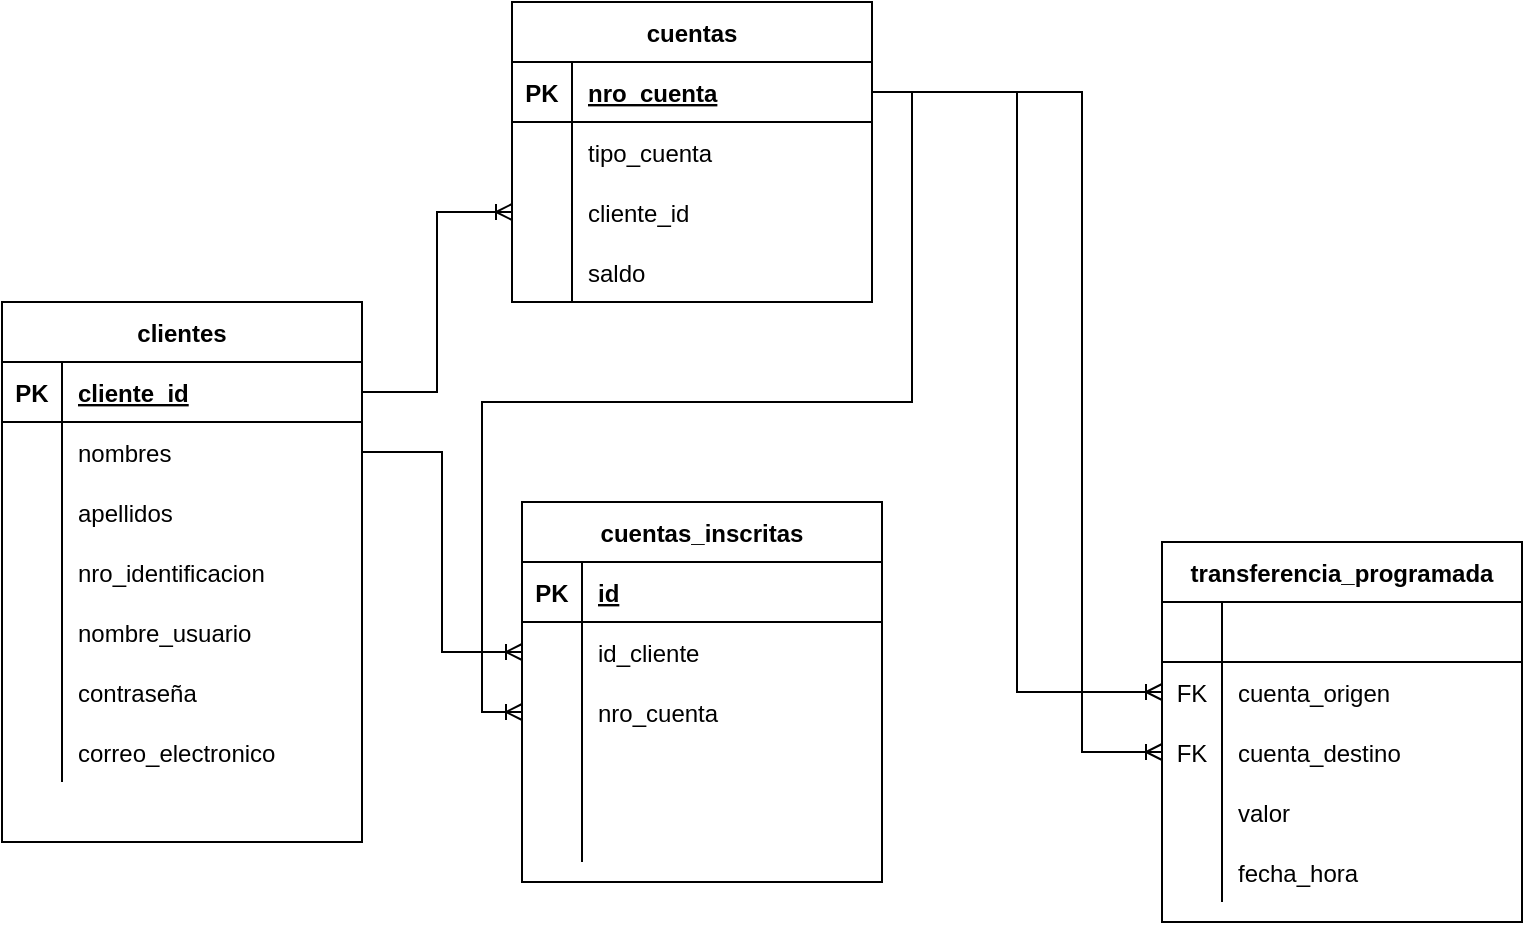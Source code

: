 <mxfile version="14.4.3" type="github">
  <diagram id="R2lEEEUBdFMjLlhIrx00" name="Page-1">
    <mxGraphModel dx="868" dy="450" grid="1" gridSize="10" guides="1" tooltips="1" connect="1" arrows="1" fold="1" page="1" pageScale="1" pageWidth="850" pageHeight="1100" math="0" shadow="0" extFonts="Permanent Marker^https://fonts.googleapis.com/css?family=Permanent+Marker">
      <root>
        <mxCell id="0" />
        <mxCell id="1" parent="0" />
        <mxCell id="7D0EX9m-PIZurI6av7yO-1" value="clientes" style="shape=table;startSize=30;container=1;collapsible=1;childLayout=tableLayout;fixedRows=1;rowLines=0;fontStyle=1;align=center;resizeLast=1;" vertex="1" parent="1">
          <mxGeometry x="80" y="650" width="180" height="270" as="geometry" />
        </mxCell>
        <mxCell id="7D0EX9m-PIZurI6av7yO-2" value="" style="shape=partialRectangle;collapsible=0;dropTarget=0;pointerEvents=0;fillColor=none;top=0;left=0;bottom=1;right=0;points=[[0,0.5],[1,0.5]];portConstraint=eastwest;" vertex="1" parent="7D0EX9m-PIZurI6av7yO-1">
          <mxGeometry y="30" width="180" height="30" as="geometry" />
        </mxCell>
        <mxCell id="7D0EX9m-PIZurI6av7yO-3" value="PK" style="shape=partialRectangle;connectable=0;fillColor=none;top=0;left=0;bottom=0;right=0;fontStyle=1;overflow=hidden;" vertex="1" parent="7D0EX9m-PIZurI6av7yO-2">
          <mxGeometry width="30" height="30" as="geometry" />
        </mxCell>
        <mxCell id="7D0EX9m-PIZurI6av7yO-4" value="cliente_id" style="shape=partialRectangle;connectable=0;fillColor=none;top=0;left=0;bottom=0;right=0;align=left;spacingLeft=6;fontStyle=5;overflow=hidden;" vertex="1" parent="7D0EX9m-PIZurI6av7yO-2">
          <mxGeometry x="30" width="150" height="30" as="geometry" />
        </mxCell>
        <mxCell id="7D0EX9m-PIZurI6av7yO-5" value="" style="shape=partialRectangle;collapsible=0;dropTarget=0;pointerEvents=0;fillColor=none;top=0;left=0;bottom=0;right=0;points=[[0,0.5],[1,0.5]];portConstraint=eastwest;" vertex="1" parent="7D0EX9m-PIZurI6av7yO-1">
          <mxGeometry y="60" width="180" height="30" as="geometry" />
        </mxCell>
        <mxCell id="7D0EX9m-PIZurI6av7yO-6" value="" style="shape=partialRectangle;connectable=0;fillColor=none;top=0;left=0;bottom=0;right=0;editable=1;overflow=hidden;" vertex="1" parent="7D0EX9m-PIZurI6av7yO-5">
          <mxGeometry width="30" height="30" as="geometry" />
        </mxCell>
        <mxCell id="7D0EX9m-PIZurI6av7yO-7" value="nombres" style="shape=partialRectangle;connectable=0;fillColor=none;top=0;left=0;bottom=0;right=0;align=left;spacingLeft=6;overflow=hidden;" vertex="1" parent="7D0EX9m-PIZurI6av7yO-5">
          <mxGeometry x="30" width="150" height="30" as="geometry" />
        </mxCell>
        <mxCell id="7D0EX9m-PIZurI6av7yO-8" value="" style="shape=partialRectangle;collapsible=0;dropTarget=0;pointerEvents=0;fillColor=none;top=0;left=0;bottom=0;right=0;points=[[0,0.5],[1,0.5]];portConstraint=eastwest;" vertex="1" parent="7D0EX9m-PIZurI6av7yO-1">
          <mxGeometry y="90" width="180" height="30" as="geometry" />
        </mxCell>
        <mxCell id="7D0EX9m-PIZurI6av7yO-9" value="" style="shape=partialRectangle;connectable=0;fillColor=none;top=0;left=0;bottom=0;right=0;editable=1;overflow=hidden;" vertex="1" parent="7D0EX9m-PIZurI6av7yO-8">
          <mxGeometry width="30" height="30" as="geometry" />
        </mxCell>
        <mxCell id="7D0EX9m-PIZurI6av7yO-10" value="apellidos" style="shape=partialRectangle;connectable=0;fillColor=none;top=0;left=0;bottom=0;right=0;align=left;spacingLeft=6;overflow=hidden;" vertex="1" parent="7D0EX9m-PIZurI6av7yO-8">
          <mxGeometry x="30" width="150" height="30" as="geometry" />
        </mxCell>
        <mxCell id="7D0EX9m-PIZurI6av7yO-11" value="" style="shape=partialRectangle;collapsible=0;dropTarget=0;pointerEvents=0;fillColor=none;top=0;left=0;bottom=0;right=0;points=[[0,0.5],[1,0.5]];portConstraint=eastwest;" vertex="1" parent="7D0EX9m-PIZurI6av7yO-1">
          <mxGeometry y="120" width="180" height="30" as="geometry" />
        </mxCell>
        <mxCell id="7D0EX9m-PIZurI6av7yO-12" value="" style="shape=partialRectangle;connectable=0;fillColor=none;top=0;left=0;bottom=0;right=0;editable=1;overflow=hidden;" vertex="1" parent="7D0EX9m-PIZurI6av7yO-11">
          <mxGeometry width="30" height="30" as="geometry" />
        </mxCell>
        <mxCell id="7D0EX9m-PIZurI6av7yO-13" value="nro_identificacion" style="shape=partialRectangle;connectable=0;fillColor=none;top=0;left=0;bottom=0;right=0;align=left;spacingLeft=6;overflow=hidden;" vertex="1" parent="7D0EX9m-PIZurI6av7yO-11">
          <mxGeometry x="30" width="150" height="30" as="geometry" />
        </mxCell>
        <mxCell id="7D0EX9m-PIZurI6av7yO-36" value="" style="shape=partialRectangle;collapsible=0;dropTarget=0;pointerEvents=0;fillColor=none;top=0;left=0;bottom=0;right=0;points=[[0,0.5],[1,0.5]];portConstraint=eastwest;" vertex="1" parent="7D0EX9m-PIZurI6av7yO-1">
          <mxGeometry y="150" width="180" height="30" as="geometry" />
        </mxCell>
        <mxCell id="7D0EX9m-PIZurI6av7yO-37" value="" style="shape=partialRectangle;connectable=0;fillColor=none;top=0;left=0;bottom=0;right=0;editable=1;overflow=hidden;" vertex="1" parent="7D0EX9m-PIZurI6av7yO-36">
          <mxGeometry width="30" height="30" as="geometry" />
        </mxCell>
        <mxCell id="7D0EX9m-PIZurI6av7yO-38" value="nombre_usuario" style="shape=partialRectangle;connectable=0;fillColor=none;top=0;left=0;bottom=0;right=0;align=left;spacingLeft=6;overflow=hidden;" vertex="1" parent="7D0EX9m-PIZurI6av7yO-36">
          <mxGeometry x="30" width="150" height="30" as="geometry" />
        </mxCell>
        <mxCell id="7D0EX9m-PIZurI6av7yO-40" value="" style="shape=partialRectangle;collapsible=0;dropTarget=0;pointerEvents=0;fillColor=none;top=0;left=0;bottom=0;right=0;points=[[0,0.5],[1,0.5]];portConstraint=eastwest;" vertex="1" parent="7D0EX9m-PIZurI6av7yO-1">
          <mxGeometry y="180" width="180" height="30" as="geometry" />
        </mxCell>
        <mxCell id="7D0EX9m-PIZurI6av7yO-41" value="" style="shape=partialRectangle;connectable=0;fillColor=none;top=0;left=0;bottom=0;right=0;editable=1;overflow=hidden;" vertex="1" parent="7D0EX9m-PIZurI6av7yO-40">
          <mxGeometry width="30" height="30" as="geometry" />
        </mxCell>
        <mxCell id="7D0EX9m-PIZurI6av7yO-42" value="contraseña" style="shape=partialRectangle;connectable=0;fillColor=none;top=0;left=0;bottom=0;right=0;align=left;spacingLeft=6;overflow=hidden;" vertex="1" parent="7D0EX9m-PIZurI6av7yO-40">
          <mxGeometry x="30" width="150" height="30" as="geometry" />
        </mxCell>
        <mxCell id="7D0EX9m-PIZurI6av7yO-67" value="" style="shape=partialRectangle;collapsible=0;dropTarget=0;pointerEvents=0;fillColor=none;top=0;left=0;bottom=0;right=0;points=[[0,0.5],[1,0.5]];portConstraint=eastwest;" vertex="1" parent="7D0EX9m-PIZurI6av7yO-1">
          <mxGeometry y="210" width="180" height="30" as="geometry" />
        </mxCell>
        <mxCell id="7D0EX9m-PIZurI6av7yO-68" value="" style="shape=partialRectangle;connectable=0;fillColor=none;top=0;left=0;bottom=0;right=0;editable=1;overflow=hidden;" vertex="1" parent="7D0EX9m-PIZurI6av7yO-67">
          <mxGeometry width="30" height="30" as="geometry" />
        </mxCell>
        <mxCell id="7D0EX9m-PIZurI6av7yO-69" value="correo_electronico" style="shape=partialRectangle;connectable=0;fillColor=none;top=0;left=0;bottom=0;right=0;align=left;spacingLeft=6;overflow=hidden;" vertex="1" parent="7D0EX9m-PIZurI6av7yO-67">
          <mxGeometry x="30" width="150" height="30" as="geometry" />
        </mxCell>
        <mxCell id="7D0EX9m-PIZurI6av7yO-14" value="cuentas" style="shape=table;startSize=30;container=1;collapsible=1;childLayout=tableLayout;fixedRows=1;rowLines=0;fontStyle=1;align=center;resizeLast=1;" vertex="1" parent="1">
          <mxGeometry x="335" y="500" width="180" height="150" as="geometry" />
        </mxCell>
        <mxCell id="7D0EX9m-PIZurI6av7yO-15" value="" style="shape=partialRectangle;collapsible=0;dropTarget=0;pointerEvents=0;fillColor=none;top=0;left=0;bottom=1;right=0;points=[[0,0.5],[1,0.5]];portConstraint=eastwest;" vertex="1" parent="7D0EX9m-PIZurI6av7yO-14">
          <mxGeometry y="30" width="180" height="30" as="geometry" />
        </mxCell>
        <mxCell id="7D0EX9m-PIZurI6av7yO-16" value="PK" style="shape=partialRectangle;connectable=0;fillColor=none;top=0;left=0;bottom=0;right=0;fontStyle=1;overflow=hidden;" vertex="1" parent="7D0EX9m-PIZurI6av7yO-15">
          <mxGeometry width="30" height="30" as="geometry" />
        </mxCell>
        <mxCell id="7D0EX9m-PIZurI6av7yO-17" value="nro_cuenta" style="shape=partialRectangle;connectable=0;fillColor=none;top=0;left=0;bottom=0;right=0;align=left;spacingLeft=6;fontStyle=5;overflow=hidden;" vertex="1" parent="7D0EX9m-PIZurI6av7yO-15">
          <mxGeometry x="30" width="150" height="30" as="geometry" />
        </mxCell>
        <mxCell id="7D0EX9m-PIZurI6av7yO-18" value="" style="shape=partialRectangle;collapsible=0;dropTarget=0;pointerEvents=0;fillColor=none;top=0;left=0;bottom=0;right=0;points=[[0,0.5],[1,0.5]];portConstraint=eastwest;" vertex="1" parent="7D0EX9m-PIZurI6av7yO-14">
          <mxGeometry y="60" width="180" height="30" as="geometry" />
        </mxCell>
        <mxCell id="7D0EX9m-PIZurI6av7yO-19" value="" style="shape=partialRectangle;connectable=0;fillColor=none;top=0;left=0;bottom=0;right=0;editable=1;overflow=hidden;" vertex="1" parent="7D0EX9m-PIZurI6av7yO-18">
          <mxGeometry width="30" height="30" as="geometry" />
        </mxCell>
        <mxCell id="7D0EX9m-PIZurI6av7yO-20" value="tipo_cuenta" style="shape=partialRectangle;connectable=0;fillColor=none;top=0;left=0;bottom=0;right=0;align=left;spacingLeft=6;overflow=hidden;" vertex="1" parent="7D0EX9m-PIZurI6av7yO-18">
          <mxGeometry x="30" width="150" height="30" as="geometry" />
        </mxCell>
        <mxCell id="7D0EX9m-PIZurI6av7yO-21" value="" style="shape=partialRectangle;collapsible=0;dropTarget=0;pointerEvents=0;fillColor=none;top=0;left=0;bottom=0;right=0;points=[[0,0.5],[1,0.5]];portConstraint=eastwest;" vertex="1" parent="7D0EX9m-PIZurI6av7yO-14">
          <mxGeometry y="90" width="180" height="30" as="geometry" />
        </mxCell>
        <mxCell id="7D0EX9m-PIZurI6av7yO-22" value="" style="shape=partialRectangle;connectable=0;fillColor=none;top=0;left=0;bottom=0;right=0;editable=1;overflow=hidden;" vertex="1" parent="7D0EX9m-PIZurI6av7yO-21">
          <mxGeometry width="30" height="30" as="geometry" />
        </mxCell>
        <mxCell id="7D0EX9m-PIZurI6av7yO-23" value="cliente_id" style="shape=partialRectangle;connectable=0;fillColor=none;top=0;left=0;bottom=0;right=0;align=left;spacingLeft=6;overflow=hidden;" vertex="1" parent="7D0EX9m-PIZurI6av7yO-21">
          <mxGeometry x="30" width="150" height="30" as="geometry" />
        </mxCell>
        <mxCell id="7D0EX9m-PIZurI6av7yO-24" value="" style="shape=partialRectangle;collapsible=0;dropTarget=0;pointerEvents=0;fillColor=none;top=0;left=0;bottom=0;right=0;points=[[0,0.5],[1,0.5]];portConstraint=eastwest;" vertex="1" parent="7D0EX9m-PIZurI6av7yO-14">
          <mxGeometry y="120" width="180" height="30" as="geometry" />
        </mxCell>
        <mxCell id="7D0EX9m-PIZurI6av7yO-25" value="" style="shape=partialRectangle;connectable=0;fillColor=none;top=0;left=0;bottom=0;right=0;editable=1;overflow=hidden;" vertex="1" parent="7D0EX9m-PIZurI6av7yO-24">
          <mxGeometry width="30" height="30" as="geometry" />
        </mxCell>
        <mxCell id="7D0EX9m-PIZurI6av7yO-26" value="saldo" style="shape=partialRectangle;connectable=0;fillColor=none;top=0;left=0;bottom=0;right=0;align=left;spacingLeft=6;overflow=hidden;" vertex="1" parent="7D0EX9m-PIZurI6av7yO-24">
          <mxGeometry x="30" width="150" height="30" as="geometry" />
        </mxCell>
        <mxCell id="7D0EX9m-PIZurI6av7yO-28" style="edgeStyle=orthogonalEdgeStyle;rounded=0;orthogonalLoop=1;jettySize=auto;html=1;endArrow=ERoneToMany;endFill=0;" edge="1" parent="1" source="7D0EX9m-PIZurI6av7yO-2" target="7D0EX9m-PIZurI6av7yO-21">
          <mxGeometry relative="1" as="geometry" />
        </mxCell>
        <mxCell id="7D0EX9m-PIZurI6av7yO-43" value="transferencia_programada" style="shape=table;startSize=30;container=1;collapsible=1;childLayout=tableLayout;fixedRows=1;rowLines=0;fontStyle=1;align=center;resizeLast=1;" vertex="1" parent="1">
          <mxGeometry x="660" y="770" width="180" height="190" as="geometry" />
        </mxCell>
        <mxCell id="7D0EX9m-PIZurI6av7yO-44" value="" style="shape=partialRectangle;collapsible=0;dropTarget=0;pointerEvents=0;fillColor=none;top=0;left=0;bottom=1;right=0;points=[[0,0.5],[1,0.5]];portConstraint=eastwest;" vertex="1" parent="7D0EX9m-PIZurI6av7yO-43">
          <mxGeometry y="30" width="180" height="30" as="geometry" />
        </mxCell>
        <mxCell id="7D0EX9m-PIZurI6av7yO-45" value="" style="shape=partialRectangle;connectable=0;fillColor=none;top=0;left=0;bottom=0;right=0;fontStyle=1;overflow=hidden;" vertex="1" parent="7D0EX9m-PIZurI6av7yO-44">
          <mxGeometry width="30" height="30" as="geometry" />
        </mxCell>
        <mxCell id="7D0EX9m-PIZurI6av7yO-46" value="" style="shape=partialRectangle;connectable=0;fillColor=none;top=0;left=0;bottom=0;right=0;align=left;spacingLeft=6;fontStyle=5;overflow=hidden;" vertex="1" parent="7D0EX9m-PIZurI6av7yO-44">
          <mxGeometry x="30" width="150" height="30" as="geometry" />
        </mxCell>
        <mxCell id="7D0EX9m-PIZurI6av7yO-57" value="" style="shape=partialRectangle;collapsible=0;dropTarget=0;pointerEvents=0;fillColor=none;top=0;left=0;bottom=0;right=0;points=[[0,0.5],[1,0.5]];portConstraint=eastwest;" vertex="1" parent="7D0EX9m-PIZurI6av7yO-43">
          <mxGeometry y="60" width="180" height="30" as="geometry" />
        </mxCell>
        <mxCell id="7D0EX9m-PIZurI6av7yO-58" value="FK" style="shape=partialRectangle;connectable=0;fillColor=none;top=0;left=0;bottom=0;right=0;fontStyle=0;overflow=hidden;" vertex="1" parent="7D0EX9m-PIZurI6av7yO-57">
          <mxGeometry width="30" height="30" as="geometry" />
        </mxCell>
        <mxCell id="7D0EX9m-PIZurI6av7yO-59" value="cuenta_origen" style="shape=partialRectangle;connectable=0;fillColor=none;top=0;left=0;bottom=0;right=0;align=left;spacingLeft=6;fontStyle=0;overflow=hidden;" vertex="1" parent="7D0EX9m-PIZurI6av7yO-57">
          <mxGeometry x="30" width="150" height="30" as="geometry" />
        </mxCell>
        <mxCell id="7D0EX9m-PIZurI6av7yO-61" value="" style="shape=partialRectangle;collapsible=0;dropTarget=0;pointerEvents=0;fillColor=none;top=0;left=0;bottom=0;right=0;points=[[0,0.5],[1,0.5]];portConstraint=eastwest;" vertex="1" parent="7D0EX9m-PIZurI6av7yO-43">
          <mxGeometry y="90" width="180" height="30" as="geometry" />
        </mxCell>
        <mxCell id="7D0EX9m-PIZurI6av7yO-62" value="FK" style="shape=partialRectangle;connectable=0;fillColor=none;top=0;left=0;bottom=0;right=0;fontStyle=0;overflow=hidden;" vertex="1" parent="7D0EX9m-PIZurI6av7yO-61">
          <mxGeometry width="30" height="30" as="geometry" />
        </mxCell>
        <mxCell id="7D0EX9m-PIZurI6av7yO-63" value="cuenta_destino" style="shape=partialRectangle;connectable=0;fillColor=none;top=0;left=0;bottom=0;right=0;align=left;spacingLeft=6;fontStyle=0;overflow=hidden;" vertex="1" parent="7D0EX9m-PIZurI6av7yO-61">
          <mxGeometry x="30" width="150" height="30" as="geometry" />
        </mxCell>
        <mxCell id="7D0EX9m-PIZurI6av7yO-47" value="" style="shape=partialRectangle;collapsible=0;dropTarget=0;pointerEvents=0;fillColor=none;top=0;left=0;bottom=0;right=0;points=[[0,0.5],[1,0.5]];portConstraint=eastwest;" vertex="1" parent="7D0EX9m-PIZurI6av7yO-43">
          <mxGeometry y="120" width="180" height="30" as="geometry" />
        </mxCell>
        <mxCell id="7D0EX9m-PIZurI6av7yO-48" value="" style="shape=partialRectangle;connectable=0;fillColor=none;top=0;left=0;bottom=0;right=0;editable=1;overflow=hidden;" vertex="1" parent="7D0EX9m-PIZurI6av7yO-47">
          <mxGeometry width="30" height="30" as="geometry" />
        </mxCell>
        <mxCell id="7D0EX9m-PIZurI6av7yO-49" value="valor" style="shape=partialRectangle;connectable=0;fillColor=none;top=0;left=0;bottom=0;right=0;align=left;spacingLeft=6;overflow=hidden;" vertex="1" parent="7D0EX9m-PIZurI6av7yO-47">
          <mxGeometry x="30" width="150" height="30" as="geometry" />
        </mxCell>
        <mxCell id="7D0EX9m-PIZurI6av7yO-50" value="" style="shape=partialRectangle;collapsible=0;dropTarget=0;pointerEvents=0;fillColor=none;top=0;left=0;bottom=0;right=0;points=[[0,0.5],[1,0.5]];portConstraint=eastwest;" vertex="1" parent="7D0EX9m-PIZurI6av7yO-43">
          <mxGeometry y="150" width="180" height="30" as="geometry" />
        </mxCell>
        <mxCell id="7D0EX9m-PIZurI6av7yO-51" value="" style="shape=partialRectangle;connectable=0;fillColor=none;top=0;left=0;bottom=0;right=0;editable=1;overflow=hidden;" vertex="1" parent="7D0EX9m-PIZurI6av7yO-50">
          <mxGeometry width="30" height="30" as="geometry" />
        </mxCell>
        <mxCell id="7D0EX9m-PIZurI6av7yO-52" value="fecha_hora" style="shape=partialRectangle;connectable=0;fillColor=none;top=0;left=0;bottom=0;right=0;align=left;spacingLeft=6;overflow=hidden;" vertex="1" parent="7D0EX9m-PIZurI6av7yO-50">
          <mxGeometry x="30" width="150" height="30" as="geometry" />
        </mxCell>
        <mxCell id="7D0EX9m-PIZurI6av7yO-64" style="edgeStyle=orthogonalEdgeStyle;rounded=0;orthogonalLoop=1;jettySize=auto;html=1;endArrow=ERoneToMany;endFill=0;" edge="1" parent="1" source="7D0EX9m-PIZurI6av7yO-15" target="7D0EX9m-PIZurI6av7yO-57">
          <mxGeometry relative="1" as="geometry" />
        </mxCell>
        <mxCell id="7D0EX9m-PIZurI6av7yO-65" style="edgeStyle=orthogonalEdgeStyle;rounded=0;orthogonalLoop=1;jettySize=auto;html=1;endArrow=ERoneToMany;endFill=0;" edge="1" parent="1" source="7D0EX9m-PIZurI6av7yO-15" target="7D0EX9m-PIZurI6av7yO-61">
          <mxGeometry relative="1" as="geometry">
            <Array as="points">
              <mxPoint x="620" y="545" />
              <mxPoint x="620" y="875" />
            </Array>
          </mxGeometry>
        </mxCell>
        <mxCell id="7D0EX9m-PIZurI6av7yO-70" value="cuentas_inscritas" style="shape=table;startSize=30;container=1;collapsible=1;childLayout=tableLayout;fixedRows=1;rowLines=0;fontStyle=1;align=center;resizeLast=1;" vertex="1" parent="1">
          <mxGeometry x="340" y="750" width="180" height="190" as="geometry" />
        </mxCell>
        <mxCell id="7D0EX9m-PIZurI6av7yO-71" value="" style="shape=partialRectangle;collapsible=0;dropTarget=0;pointerEvents=0;fillColor=none;top=0;left=0;bottom=1;right=0;points=[[0,0.5],[1,0.5]];portConstraint=eastwest;" vertex="1" parent="7D0EX9m-PIZurI6av7yO-70">
          <mxGeometry y="30" width="180" height="30" as="geometry" />
        </mxCell>
        <mxCell id="7D0EX9m-PIZurI6av7yO-72" value="PK" style="shape=partialRectangle;connectable=0;fillColor=none;top=0;left=0;bottom=0;right=0;fontStyle=1;overflow=hidden;" vertex="1" parent="7D0EX9m-PIZurI6av7yO-71">
          <mxGeometry width="30" height="30" as="geometry" />
        </mxCell>
        <mxCell id="7D0EX9m-PIZurI6av7yO-73" value="id" style="shape=partialRectangle;connectable=0;fillColor=none;top=0;left=0;bottom=0;right=0;align=left;spacingLeft=6;fontStyle=5;overflow=hidden;" vertex="1" parent="7D0EX9m-PIZurI6av7yO-71">
          <mxGeometry x="30" width="150" height="30" as="geometry" />
        </mxCell>
        <mxCell id="7D0EX9m-PIZurI6av7yO-74" value="" style="shape=partialRectangle;collapsible=0;dropTarget=0;pointerEvents=0;fillColor=none;top=0;left=0;bottom=0;right=0;points=[[0,0.5],[1,0.5]];portConstraint=eastwest;" vertex="1" parent="7D0EX9m-PIZurI6av7yO-70">
          <mxGeometry y="60" width="180" height="30" as="geometry" />
        </mxCell>
        <mxCell id="7D0EX9m-PIZurI6av7yO-75" value="" style="shape=partialRectangle;connectable=0;fillColor=none;top=0;left=0;bottom=0;right=0;editable=1;overflow=hidden;" vertex="1" parent="7D0EX9m-PIZurI6av7yO-74">
          <mxGeometry width="30" height="30" as="geometry" />
        </mxCell>
        <mxCell id="7D0EX9m-PIZurI6av7yO-76" value="id_cliente" style="shape=partialRectangle;connectable=0;fillColor=none;top=0;left=0;bottom=0;right=0;align=left;spacingLeft=6;overflow=hidden;" vertex="1" parent="7D0EX9m-PIZurI6av7yO-74">
          <mxGeometry x="30" width="150" height="30" as="geometry" />
        </mxCell>
        <mxCell id="7D0EX9m-PIZurI6av7yO-77" value="" style="shape=partialRectangle;collapsible=0;dropTarget=0;pointerEvents=0;fillColor=none;top=0;left=0;bottom=0;right=0;points=[[0,0.5],[1,0.5]];portConstraint=eastwest;" vertex="1" parent="7D0EX9m-PIZurI6av7yO-70">
          <mxGeometry y="90" width="180" height="30" as="geometry" />
        </mxCell>
        <mxCell id="7D0EX9m-PIZurI6av7yO-78" value="" style="shape=partialRectangle;connectable=0;fillColor=none;top=0;left=0;bottom=0;right=0;editable=1;overflow=hidden;" vertex="1" parent="7D0EX9m-PIZurI6av7yO-77">
          <mxGeometry width="30" height="30" as="geometry" />
        </mxCell>
        <mxCell id="7D0EX9m-PIZurI6av7yO-79" value="nro_cuenta" style="shape=partialRectangle;connectable=0;fillColor=none;top=0;left=0;bottom=0;right=0;align=left;spacingLeft=6;overflow=hidden;" vertex="1" parent="7D0EX9m-PIZurI6av7yO-77">
          <mxGeometry x="30" width="150" height="30" as="geometry" />
        </mxCell>
        <mxCell id="7D0EX9m-PIZurI6av7yO-80" value="" style="shape=partialRectangle;collapsible=0;dropTarget=0;pointerEvents=0;fillColor=none;top=0;left=0;bottom=0;right=0;points=[[0,0.5],[1,0.5]];portConstraint=eastwest;" vertex="1" parent="7D0EX9m-PIZurI6av7yO-70">
          <mxGeometry y="120" width="180" height="30" as="geometry" />
        </mxCell>
        <mxCell id="7D0EX9m-PIZurI6av7yO-81" value="" style="shape=partialRectangle;connectable=0;fillColor=none;top=0;left=0;bottom=0;right=0;editable=1;overflow=hidden;" vertex="1" parent="7D0EX9m-PIZurI6av7yO-80">
          <mxGeometry width="30" height="30" as="geometry" />
        </mxCell>
        <mxCell id="7D0EX9m-PIZurI6av7yO-82" value="" style="shape=partialRectangle;connectable=0;fillColor=none;top=0;left=0;bottom=0;right=0;align=left;spacingLeft=6;overflow=hidden;" vertex="1" parent="7D0EX9m-PIZurI6av7yO-80">
          <mxGeometry x="30" width="150" height="30" as="geometry" />
        </mxCell>
        <mxCell id="7D0EX9m-PIZurI6av7yO-83" value="" style="shape=partialRectangle;collapsible=0;dropTarget=0;pointerEvents=0;fillColor=none;top=0;left=0;bottom=0;right=0;points=[[0,0.5],[1,0.5]];portConstraint=eastwest;" vertex="1" parent="7D0EX9m-PIZurI6av7yO-70">
          <mxGeometry y="150" width="180" height="30" as="geometry" />
        </mxCell>
        <mxCell id="7D0EX9m-PIZurI6av7yO-84" value="" style="shape=partialRectangle;connectable=0;fillColor=none;top=0;left=0;bottom=0;right=0;editable=1;overflow=hidden;" vertex="1" parent="7D0EX9m-PIZurI6av7yO-83">
          <mxGeometry width="30" height="30" as="geometry" />
        </mxCell>
        <mxCell id="7D0EX9m-PIZurI6av7yO-85" value="" style="shape=partialRectangle;connectable=0;fillColor=none;top=0;left=0;bottom=0;right=0;align=left;spacingLeft=6;overflow=hidden;" vertex="1" parent="7D0EX9m-PIZurI6av7yO-83">
          <mxGeometry x="30" width="150" height="30" as="geometry" />
        </mxCell>
        <mxCell id="7D0EX9m-PIZurI6av7yO-86" style="edgeStyle=orthogonalEdgeStyle;rounded=0;orthogonalLoop=1;jettySize=auto;html=1;endArrow=ERoneToMany;endFill=0;" edge="1" parent="1" source="7D0EX9m-PIZurI6av7yO-15" target="7D0EX9m-PIZurI6av7yO-77">
          <mxGeometry relative="1" as="geometry" />
        </mxCell>
        <mxCell id="7D0EX9m-PIZurI6av7yO-87" style="edgeStyle=orthogonalEdgeStyle;rounded=0;orthogonalLoop=1;jettySize=auto;html=1;endArrow=ERoneToMany;endFill=0;" edge="1" parent="1" source="7D0EX9m-PIZurI6av7yO-5" target="7D0EX9m-PIZurI6av7yO-74">
          <mxGeometry relative="1" as="geometry" />
        </mxCell>
      </root>
    </mxGraphModel>
  </diagram>
</mxfile>
